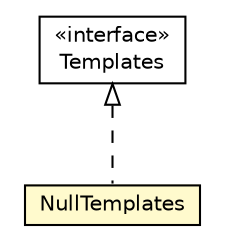 #!/usr/local/bin/dot
#
# Class diagram 
# Generated by UMLGraph version R5_6-24-gf6e263 (http://www.umlgraph.org/)
#

digraph G {
	edge [fontname="Helvetica",fontsize=10,labelfontname="Helvetica",labelfontsize=10];
	node [fontname="Helvetica",fontsize=10,shape=plaintext];
	nodesep=0.25;
	ranksep=0.5;
	// org.qiweb.api.templates.Templates
	c20971 [label=<<table title="org.qiweb.api.templates.Templates" border="0" cellborder="1" cellspacing="0" cellpadding="2" port="p" href="../../api/templates/Templates.html">
		<tr><td><table border="0" cellspacing="0" cellpadding="1">
<tr><td align="center" balign="center"> &#171;interface&#187; </td></tr>
<tr><td align="center" balign="center"> Templates </td></tr>
		</table></td></tr>
		</table>>, URL="../../api/templates/Templates.html", fontname="Helvetica", fontcolor="black", fontsize=10.0];
	// org.qiweb.spi.templates.NullTemplates
	c21053 [label=<<table title="org.qiweb.spi.templates.NullTemplates" border="0" cellborder="1" cellspacing="0" cellpadding="2" port="p" bgcolor="lemonChiffon" href="./NullTemplates.html">
		<tr><td><table border="0" cellspacing="0" cellpadding="1">
<tr><td align="center" balign="center"> NullTemplates </td></tr>
		</table></td></tr>
		</table>>, URL="./NullTemplates.html", fontname="Helvetica", fontcolor="black", fontsize=10.0];
	//org.qiweb.spi.templates.NullTemplates implements org.qiweb.api.templates.Templates
	c20971:p -> c21053:p [dir=back,arrowtail=empty,style=dashed];
}

